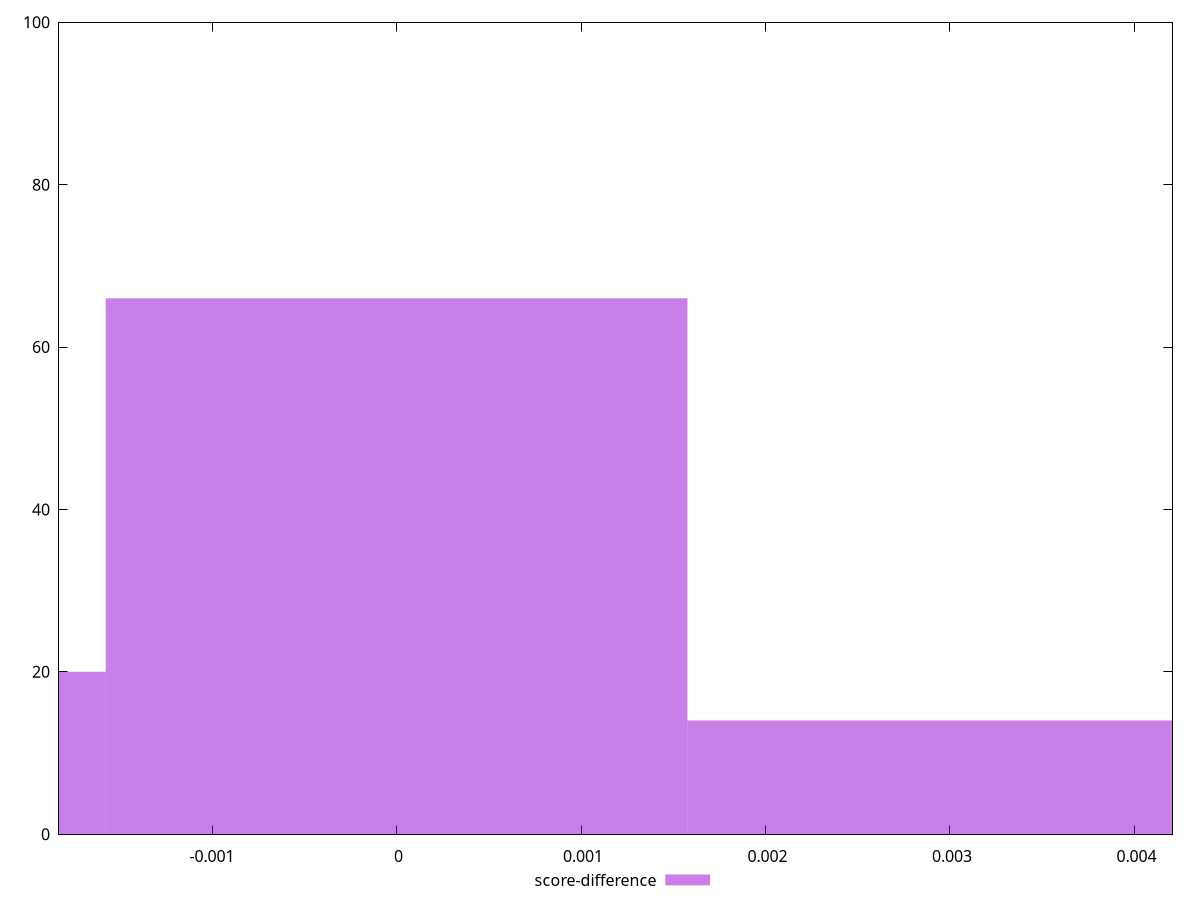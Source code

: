 reset

$scoreDifference <<EOF
0 66
0.0031533731809528123 14
-0.0031533731809528123 20
EOF

set key outside below
set boxwidth 0.0031533731809528123
set xrange [-0.0018300064079479483:0.004206178855872267]
set yrange [0:100]
set trange [0:100]
set style fill transparent solid 0.5 noborder
set terminal svg size 640, 490 enhanced background rgb 'white'
set output "reprap/first-cpu-idle/samples/pages+cached+noexternal+nofonts/score-difference/histogram.svg"

plot $scoreDifference title "score-difference" with boxes

reset
